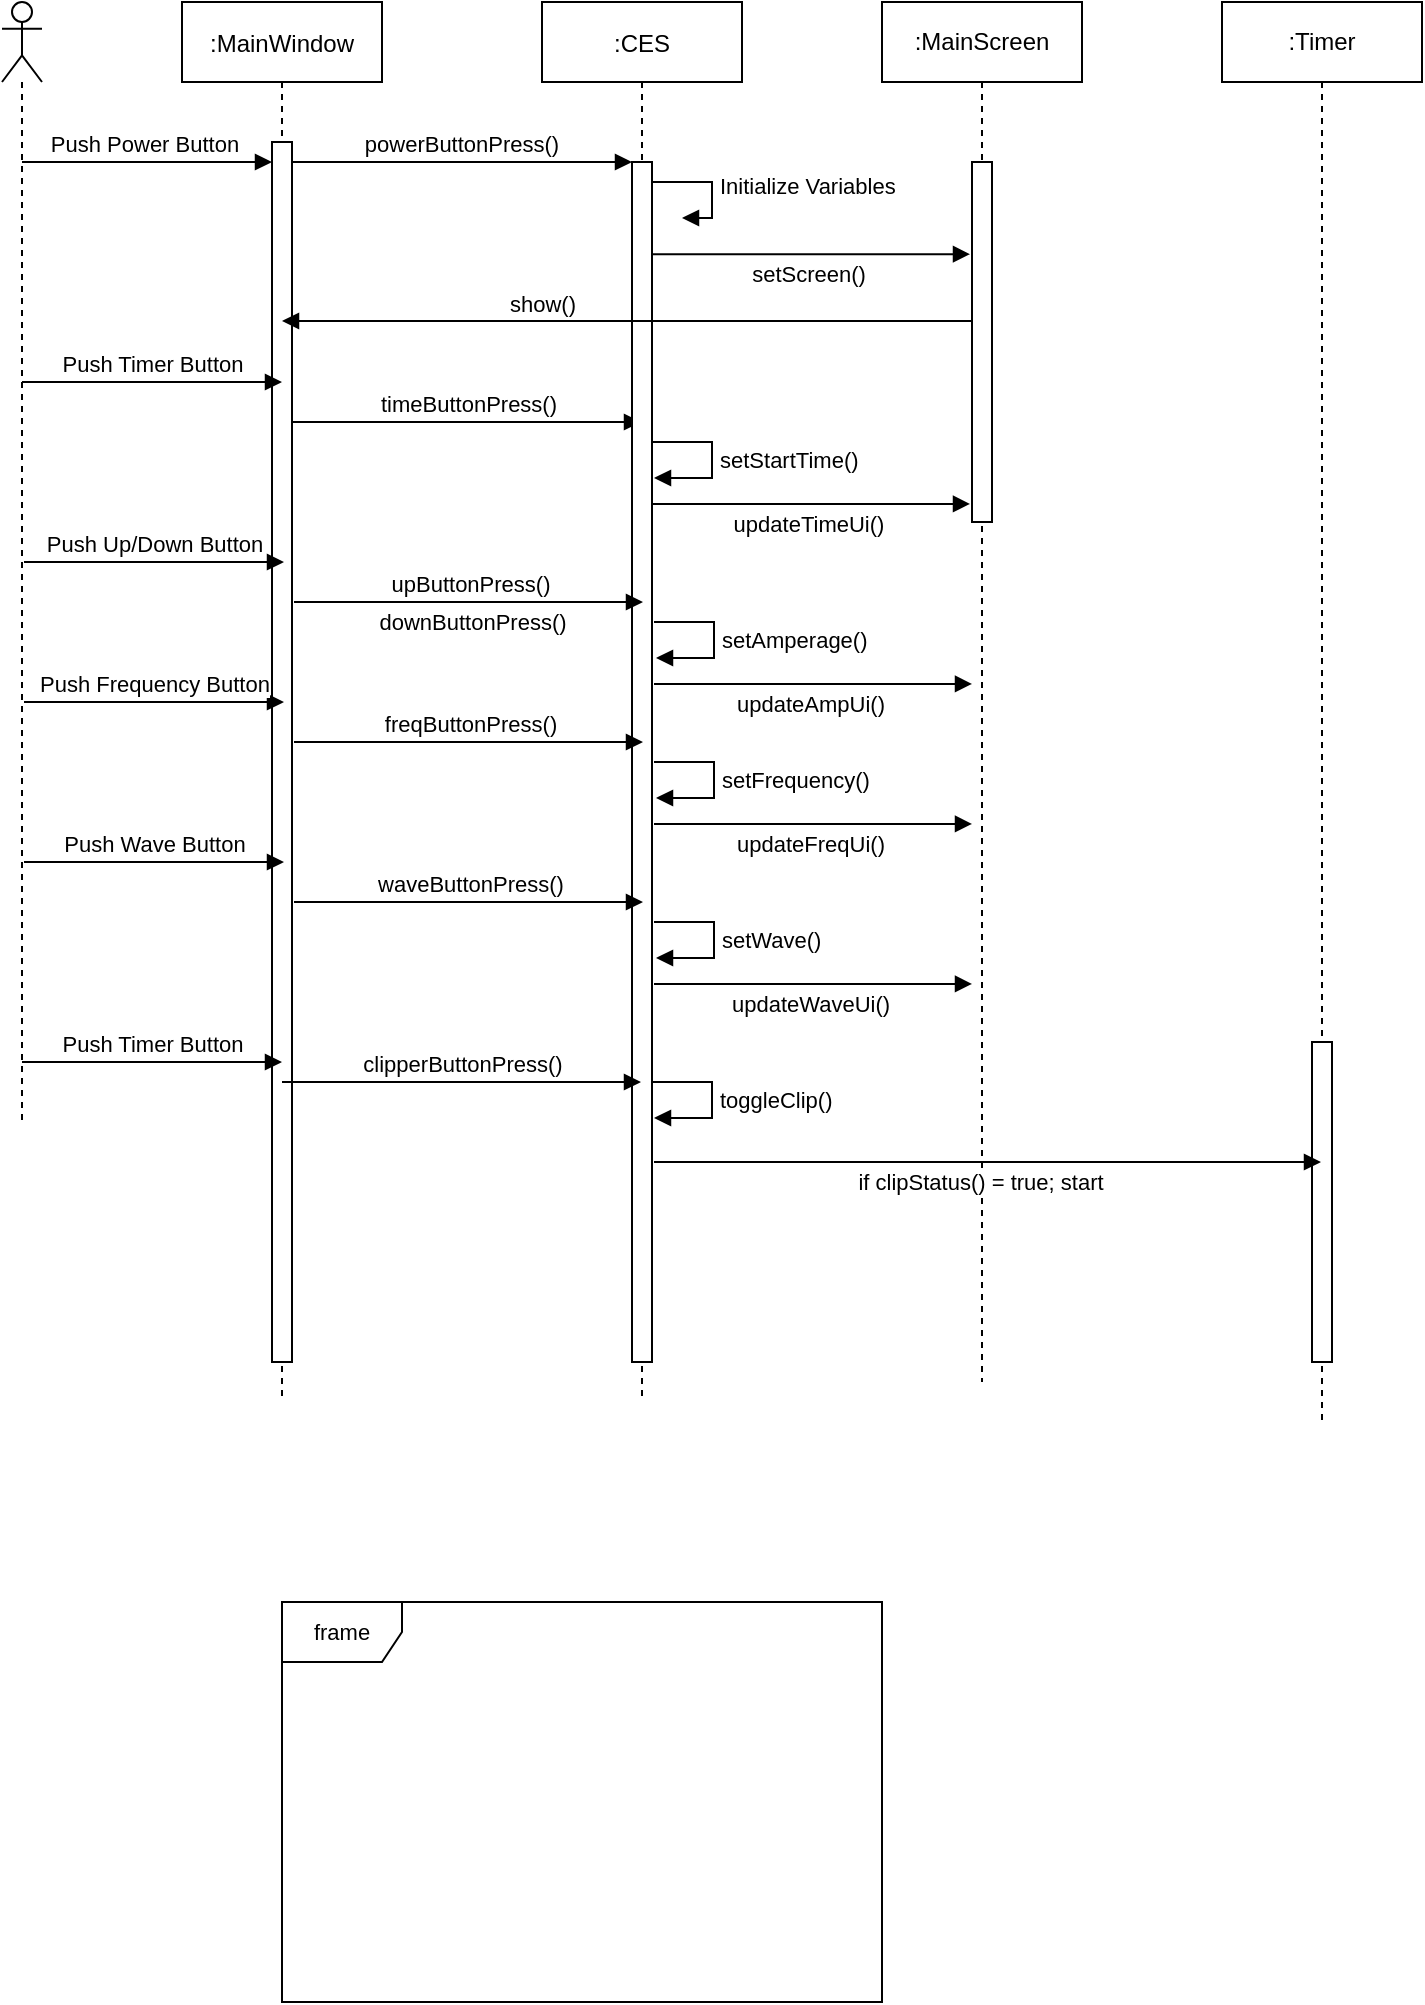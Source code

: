 <mxfile version="15.4.0" type="device"><diagram id="kgpKYQtTHZ0yAKxKKP6v" name="Page-1"><mxGraphModel dx="1086" dy="798" grid="1" gridSize="10" guides="1" tooltips="1" connect="1" arrows="1" fold="1" page="1" pageScale="1" pageWidth="850" pageHeight="1100" math="0" shadow="0"><root><mxCell id="0"/><mxCell id="1" parent="0"/><mxCell id="37aKWXLBtI18TC3Os0Lw-29" value=":MainScreen" style="shape=umlLifeline;perimeter=lifelinePerimeter;whiteSpace=wrap;html=1;container=1;collapsible=0;recursiveResize=0;outlineConnect=0;" parent="1" vertex="1"><mxGeometry x="470" y="80" width="100" height="690" as="geometry"/></mxCell><mxCell id="37aKWXLBtI18TC3Os0Lw-36" value="setStartTime()" style="edgeStyle=orthogonalEdgeStyle;html=1;align=left;spacingLeft=2;endArrow=block;rounded=0;entryX=1.1;entryY=0.175;entryDx=0;entryDy=0;entryPerimeter=0;" parent="37aKWXLBtI18TC3Os0Lw-29" edge="1"><mxGeometry relative="1" as="geometry"><mxPoint x="-115" y="220" as="sourcePoint"/><Array as="points"><mxPoint x="-85" y="220"/><mxPoint x="-85" y="238"/></Array><mxPoint x="-114" y="238" as="targetPoint"/></mxGeometry></mxCell><mxCell id="37aKWXLBtI18TC3Os0Lw-37" value="updateTimeUi()" style="html=1;verticalAlign=bottom;endArrow=block;rounded=0;entryX=-0.1;entryY=0.256;entryDx=0;entryDy=0;entryPerimeter=0;" parent="37aKWXLBtI18TC3Os0Lw-29" edge="1"><mxGeometry x="-0.026" y="-19" width="80" relative="1" as="geometry"><mxPoint x="-115" y="250.96" as="sourcePoint"/><mxPoint x="44" y="250.96" as="targetPoint"/><Array as="points"/><mxPoint as="offset"/></mxGeometry></mxCell><mxCell id="3nuBFxr9cyL0pnOWT2aG-1" value=":MainWindow" style="shape=umlLifeline;perimeter=lifelinePerimeter;container=1;collapsible=0;recursiveResize=0;rounded=0;shadow=0;strokeWidth=1;" parent="1" vertex="1"><mxGeometry x="120" y="80" width="100" height="700" as="geometry"/></mxCell><mxCell id="3nuBFxr9cyL0pnOWT2aG-2" value="" style="points=[];perimeter=orthogonalPerimeter;rounded=0;shadow=0;strokeWidth=1;" parent="3nuBFxr9cyL0pnOWT2aG-1" vertex="1"><mxGeometry x="45" y="70" width="10" height="610" as="geometry"/></mxCell><mxCell id="37aKWXLBtI18TC3Os0Lw-33" value="timeButtonPress()" style="html=1;verticalAlign=bottom;endArrow=block;rounded=0;" parent="3nuBFxr9cyL0pnOWT2aG-1" target="3nuBFxr9cyL0pnOWT2aG-5" edge="1"><mxGeometry width="80" relative="1" as="geometry"><mxPoint x="55" y="210" as="sourcePoint"/><mxPoint x="135" y="210" as="targetPoint"/></mxGeometry></mxCell><mxCell id="3nuBFxr9cyL0pnOWT2aG-5" value=":CES" style="shape=umlLifeline;perimeter=lifelinePerimeter;container=1;collapsible=0;recursiveResize=0;rounded=0;shadow=0;strokeWidth=1;" parent="1" vertex="1"><mxGeometry x="300" y="80" width="100" height="700" as="geometry"/></mxCell><mxCell id="3nuBFxr9cyL0pnOWT2aG-6" value="" style="points=[];perimeter=orthogonalPerimeter;rounded=0;shadow=0;strokeWidth=1;" parent="3nuBFxr9cyL0pnOWT2aG-5" vertex="1"><mxGeometry x="45" y="80" width="10" height="600" as="geometry"/></mxCell><mxCell id="37aKWXLBtI18TC3Os0Lw-17" value="Initialize Variables" style="edgeStyle=orthogonalEdgeStyle;html=1;align=left;spacingLeft=2;endArrow=block;rounded=0;" parent="3nuBFxr9cyL0pnOWT2aG-5" edge="1"><mxGeometry relative="1" as="geometry"><mxPoint x="55" y="90" as="sourcePoint"/><Array as="points"><mxPoint x="85" y="90"/><mxPoint x="85" y="108"/></Array><mxPoint x="70" y="108" as="targetPoint"/></mxGeometry></mxCell><mxCell id="tfcmsF4SFdVwpkea--ev-1" value="toggleClip()" style="edgeStyle=orthogonalEdgeStyle;html=1;align=left;spacingLeft=2;endArrow=block;rounded=0;entryX=1.1;entryY=0.175;entryDx=0;entryDy=0;entryPerimeter=0;" parent="3nuBFxr9cyL0pnOWT2aG-5" edge="1"><mxGeometry relative="1" as="geometry"><mxPoint x="55" y="540" as="sourcePoint"/><Array as="points"><mxPoint x="85" y="540"/><mxPoint x="85" y="558"/></Array><mxPoint x="56" y="558" as="targetPoint"/></mxGeometry></mxCell><mxCell id="3nuBFxr9cyL0pnOWT2aG-8" value="powerButtonPress()" style="verticalAlign=bottom;endArrow=block;entryX=0;entryY=0;shadow=0;strokeWidth=1;" parent="1" source="3nuBFxr9cyL0pnOWT2aG-2" target="3nuBFxr9cyL0pnOWT2aG-6" edge="1"><mxGeometry relative="1" as="geometry"><mxPoint x="275" y="160" as="sourcePoint"/></mxGeometry></mxCell><mxCell id="37aKWXLBtI18TC3Os0Lw-11" value="" style="html=1;points=[];perimeter=orthogonalPerimeter;" parent="1" vertex="1"><mxGeometry x="515" y="160" width="10" height="180" as="geometry"/></mxCell><mxCell id="37aKWXLBtI18TC3Os0Lw-19" value="setScreen()" style="html=1;verticalAlign=bottom;endArrow=block;rounded=0;entryX=-0.1;entryY=0.256;entryDx=0;entryDy=0;entryPerimeter=0;" parent="1" source="3nuBFxr9cyL0pnOWT2aG-6" target="37aKWXLBtI18TC3Os0Lw-11" edge="1"><mxGeometry x="-0.026" y="-19" width="80" relative="1" as="geometry"><mxPoint x="360" y="220" as="sourcePoint"/><mxPoint x="500" y="220" as="targetPoint"/><Array as="points"/><mxPoint as="offset"/></mxGeometry></mxCell><mxCell id="37aKWXLBtI18TC3Os0Lw-20" value="show()" style="html=1;verticalAlign=bottom;endArrow=block;rounded=0;" parent="1" target="3nuBFxr9cyL0pnOWT2aG-1" edge="1"><mxGeometry x="0.245" width="80" relative="1" as="geometry"><mxPoint x="515" y="239.5" as="sourcePoint"/><mxPoint x="435" y="239.5" as="targetPoint"/><mxPoint as="offset"/></mxGeometry></mxCell><mxCell id="37aKWXLBtI18TC3Os0Lw-23" value="Push Timer Button" style="html=1;verticalAlign=bottom;endArrow=block;rounded=0;" parent="1" edge="1"><mxGeometry width="80" relative="1" as="geometry"><mxPoint x="40" y="270" as="sourcePoint"/><mxPoint x="170" y="270" as="targetPoint"/></mxGeometry></mxCell><mxCell id="37aKWXLBtI18TC3Os0Lw-26" value="" style="shape=umlLifeline;participant=umlActor;perimeter=lifelinePerimeter;whiteSpace=wrap;html=1;container=1;collapsible=0;recursiveResize=0;verticalAlign=top;spacingTop=36;outlineConnect=0;" parent="1" vertex="1"><mxGeometry x="30" y="80" width="20" height="560" as="geometry"/></mxCell><mxCell id="37aKWXLBtI18TC3Os0Lw-27" value=":Timer" style="shape=umlLifeline;perimeter=lifelinePerimeter;whiteSpace=wrap;html=1;container=1;collapsible=0;recursiveResize=0;outlineConnect=0;" parent="1" vertex="1"><mxGeometry x="640" y="80" width="100" height="710" as="geometry"/></mxCell><mxCell id="37aKWXLBtI18TC3Os0Lw-38" value="setAmperage()" style="edgeStyle=orthogonalEdgeStyle;html=1;align=left;spacingLeft=2;endArrow=block;rounded=0;entryX=1.1;entryY=0.175;entryDx=0;entryDy=0;entryPerimeter=0;" parent="1" edge="1"><mxGeometry relative="1" as="geometry"><mxPoint x="356" y="390" as="sourcePoint"/><Array as="points"><mxPoint x="386" y="390"/><mxPoint x="386" y="408"/></Array><mxPoint x="357" y="408" as="targetPoint"/></mxGeometry></mxCell><mxCell id="37aKWXLBtI18TC3Os0Lw-39" value="updateAmpUi()" style="html=1;verticalAlign=bottom;endArrow=block;rounded=0;entryX=-0.1;entryY=0.256;entryDx=0;entryDy=0;entryPerimeter=0;" parent="1" edge="1"><mxGeometry x="-0.026" y="-19" width="80" relative="1" as="geometry"><mxPoint x="356" y="420.96" as="sourcePoint"/><mxPoint x="515" y="420.96" as="targetPoint"/><Array as="points"/><mxPoint as="offset"/></mxGeometry></mxCell><mxCell id="37aKWXLBtI18TC3Os0Lw-40" value="upButtonPress()" style="html=1;verticalAlign=bottom;endArrow=block;rounded=0;" parent="1" edge="1"><mxGeometry width="80" relative="1" as="geometry"><mxPoint x="176" y="380" as="sourcePoint"/><mxPoint x="350.5" y="380" as="targetPoint"/></mxGeometry></mxCell><mxCell id="37aKWXLBtI18TC3Os0Lw-41" value="Push Up/Down Button" style="html=1;verticalAlign=bottom;endArrow=block;rounded=0;" parent="1" edge="1"><mxGeometry width="80" relative="1" as="geometry"><mxPoint x="41" y="360" as="sourcePoint"/><mxPoint x="171" y="360" as="targetPoint"/></mxGeometry></mxCell><mxCell id="37aKWXLBtI18TC3Os0Lw-42" value="downButtonPress()" style="text;html=1;align=center;verticalAlign=middle;resizable=0;points=[];autosize=1;strokeColor=none;fillColor=none;fontSize=11;" parent="1" vertex="1"><mxGeometry x="210" y="380" width="110" height="20" as="geometry"/></mxCell><mxCell id="37aKWXLBtI18TC3Os0Lw-47" value="setFrequency()" style="edgeStyle=orthogonalEdgeStyle;html=1;align=left;spacingLeft=2;endArrow=block;rounded=0;entryX=1.1;entryY=0.175;entryDx=0;entryDy=0;entryPerimeter=0;" parent="1" edge="1"><mxGeometry relative="1" as="geometry"><mxPoint x="356" y="460" as="sourcePoint"/><Array as="points"><mxPoint x="386" y="460"/><mxPoint x="386" y="478"/></Array><mxPoint x="357" y="478" as="targetPoint"/></mxGeometry></mxCell><mxCell id="37aKWXLBtI18TC3Os0Lw-48" value="updateFreqUi()" style="html=1;verticalAlign=bottom;endArrow=block;rounded=0;entryX=-0.1;entryY=0.256;entryDx=0;entryDy=0;entryPerimeter=0;" parent="1" edge="1"><mxGeometry x="-0.026" y="-19" width="80" relative="1" as="geometry"><mxPoint x="356" y="490.96" as="sourcePoint"/><mxPoint x="515" y="490.96" as="targetPoint"/><Array as="points"/><mxPoint as="offset"/></mxGeometry></mxCell><mxCell id="37aKWXLBtI18TC3Os0Lw-49" value="freqButtonPress()" style="html=1;verticalAlign=bottom;endArrow=block;rounded=0;" parent="1" edge="1"><mxGeometry width="80" relative="1" as="geometry"><mxPoint x="176" y="450" as="sourcePoint"/><mxPoint x="350.5" y="450" as="targetPoint"/></mxGeometry></mxCell><mxCell id="37aKWXLBtI18TC3Os0Lw-50" value="Push Frequency Button" style="html=1;verticalAlign=bottom;endArrow=block;rounded=0;" parent="1" edge="1"><mxGeometry width="80" relative="1" as="geometry"><mxPoint x="41" y="430" as="sourcePoint"/><mxPoint x="171" y="430" as="targetPoint"/></mxGeometry></mxCell><mxCell id="37aKWXLBtI18TC3Os0Lw-67" value="setWave()" style="edgeStyle=orthogonalEdgeStyle;html=1;align=left;spacingLeft=2;endArrow=block;rounded=0;entryX=1.1;entryY=0.175;entryDx=0;entryDy=0;entryPerimeter=0;" parent="1" edge="1"><mxGeometry relative="1" as="geometry"><mxPoint x="356" y="540" as="sourcePoint"/><Array as="points"><mxPoint x="386" y="540"/><mxPoint x="386" y="558"/></Array><mxPoint x="357" y="558" as="targetPoint"/></mxGeometry></mxCell><mxCell id="37aKWXLBtI18TC3Os0Lw-68" value="updateWaveUi()" style="html=1;verticalAlign=bottom;endArrow=block;rounded=0;entryX=-0.1;entryY=0.256;entryDx=0;entryDy=0;entryPerimeter=0;" parent="1" edge="1"><mxGeometry x="-0.026" y="-19" width="80" relative="1" as="geometry"><mxPoint x="356" y="570.96" as="sourcePoint"/><mxPoint x="515" y="570.96" as="targetPoint"/><Array as="points"/><mxPoint as="offset"/></mxGeometry></mxCell><mxCell id="37aKWXLBtI18TC3Os0Lw-69" value="waveButtonPress()" style="html=1;verticalAlign=bottom;endArrow=block;rounded=0;" parent="1" edge="1"><mxGeometry width="80" relative="1" as="geometry"><mxPoint x="176" y="530" as="sourcePoint"/><mxPoint x="350.5" y="530" as="targetPoint"/></mxGeometry></mxCell><mxCell id="37aKWXLBtI18TC3Os0Lw-70" value="Push Wave Button" style="html=1;verticalAlign=bottom;endArrow=block;rounded=0;" parent="1" edge="1"><mxGeometry width="80" relative="1" as="geometry"><mxPoint x="41" y="510" as="sourcePoint"/><mxPoint x="171" y="510" as="targetPoint"/></mxGeometry></mxCell><mxCell id="37aKWXLBtI18TC3Os0Lw-75" value="frame" style="shape=umlFrame;whiteSpace=wrap;html=1;fontSize=11;" parent="1" vertex="1"><mxGeometry x="170" y="880" width="300" height="200" as="geometry"/></mxCell><mxCell id="37aKWXLBtI18TC3Os0Lw-31" value="" style="html=1;points=[];perimeter=orthogonalPerimeter;" parent="1" vertex="1"><mxGeometry x="685" y="600" width="10" height="160" as="geometry"/></mxCell><mxCell id="37aKWXLBtI18TC3Os0Lw-77" value="Push Timer Button" style="html=1;verticalAlign=bottom;endArrow=block;rounded=0;" parent="1" edge="1"><mxGeometry width="80" relative="1" as="geometry"><mxPoint x="40" y="610" as="sourcePoint"/><mxPoint x="170" y="610" as="targetPoint"/></mxGeometry></mxCell><mxCell id="37aKWXLBtI18TC3Os0Lw-78" value="clipperButtonPress()" style="html=1;verticalAlign=bottom;endArrow=block;rounded=0;fontSize=11;" parent="1" target="3nuBFxr9cyL0pnOWT2aG-5" edge="1"><mxGeometry width="80" relative="1" as="geometry"><mxPoint x="170" y="620" as="sourcePoint"/><mxPoint x="250" y="620" as="targetPoint"/></mxGeometry></mxCell><mxCell id="tfcmsF4SFdVwpkea--ev-2" value="if clipStatus() = true; start" style="html=1;verticalAlign=bottom;endArrow=block;rounded=0;" parent="1" target="37aKWXLBtI18TC3Os0Lw-27" edge="1"><mxGeometry x="-0.026" y="-19" width="80" relative="1" as="geometry"><mxPoint x="356" y="660" as="sourcePoint"/><mxPoint x="515" y="660" as="targetPoint"/><Array as="points"/><mxPoint as="offset"/></mxGeometry></mxCell><mxCell id="3nuBFxr9cyL0pnOWT2aG-3" value="Push Power Button" style="verticalAlign=bottom;startArrow=none;endArrow=block;startSize=8;shadow=0;strokeWidth=1;startFill=0;" parent="1" target="3nuBFxr9cyL0pnOWT2aG-2" edge="1" source="37aKWXLBtI18TC3Os0Lw-26"><mxGeometry x="-0.036" relative="1" as="geometry"><mxPoint x="105" y="150" as="sourcePoint"/><mxPoint x="1" as="offset"/><Array as="points"><mxPoint x="110" y="160"/></Array></mxGeometry></mxCell></root></mxGraphModel></diagram></mxfile>